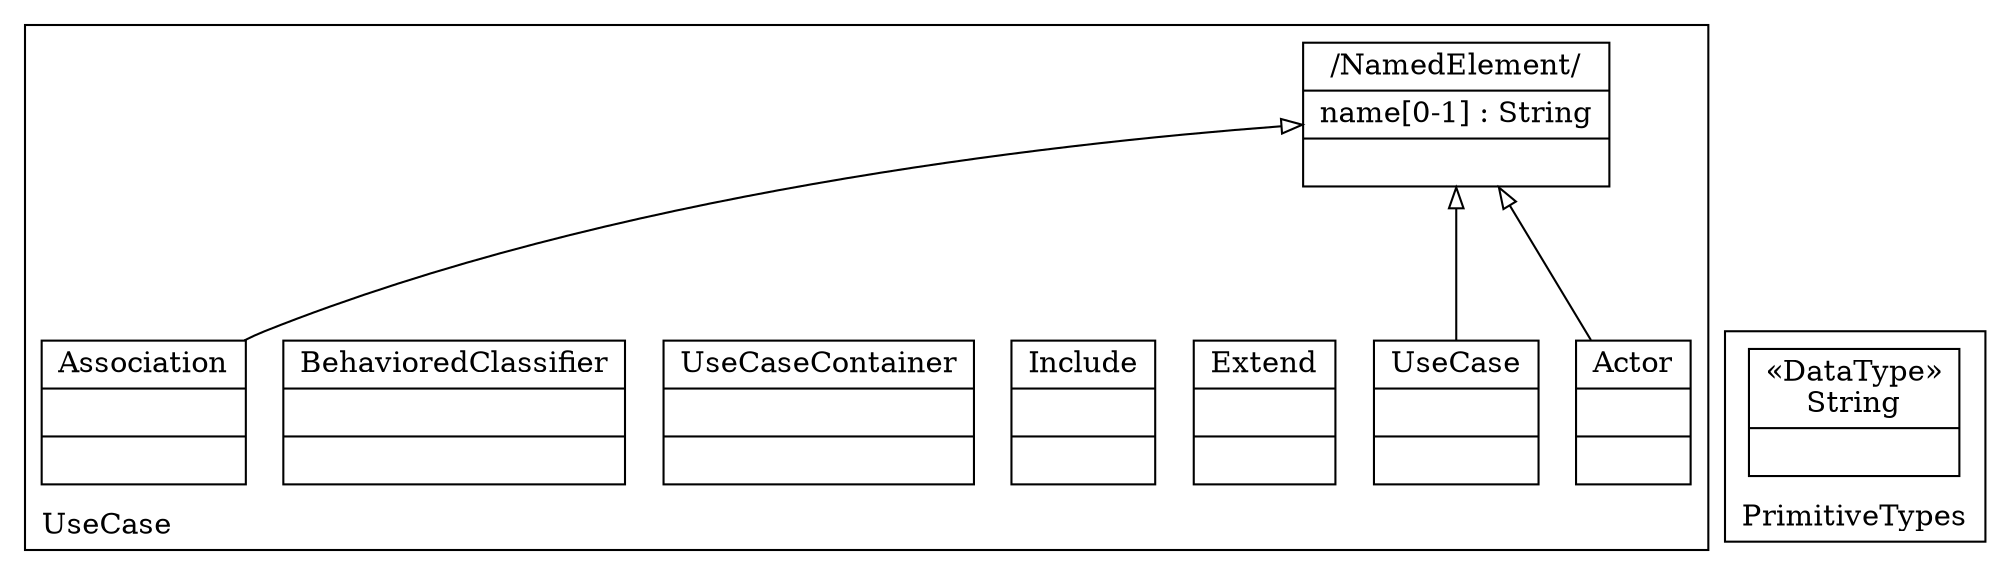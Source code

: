 digraph "KM3 Model in DOT" {
graph[rankdir=BT,labeljust=l,labelloc=t,nodeSep=0.75,compound=true];
 subgraph "cluster_UseCase"{
labelloc=t
color=black
label=UseCase
 node[shape=record];
Actor[label="{Actor| | }"]
 Actor->NamedElement[arrowhead=onormal,group=NamedElement,minlen=2,constraint=true,]
;
 node[shape=record];
UseCase[label="{UseCase| | }"]
 UseCase->NamedElement[arrowhead=onormal,group=NamedElement,minlen=2,constraint=true,]
;
 node[shape=record];
Extend[label="{Extend| | }"]
;
 node[shape=record];
Include[label="{Include| | }"]
;
 node[shape=record];
UseCaseContainer[label="{UseCaseContainer| | }"]
;
 node[shape=record];
BehavioredClassifier[label="{BehavioredClassifier| | }"]
;
 node[shape=record];
NamedElement[label="{/NamedElement/|name[0-1] : String| }"]
;
 node[shape=record];
Association[label="{Association| | }"]
 Association->NamedElement[arrowhead=onormal,group=NamedElement,minlen=2,constraint=true,]
;

} subgraph "cluster_PrimitiveTypes"{
labelloc=t
color=black
label=PrimitiveTypes
 node[shape=record];
String[label="{&#171;DataType&#187;\nString|}"]
;

}
}